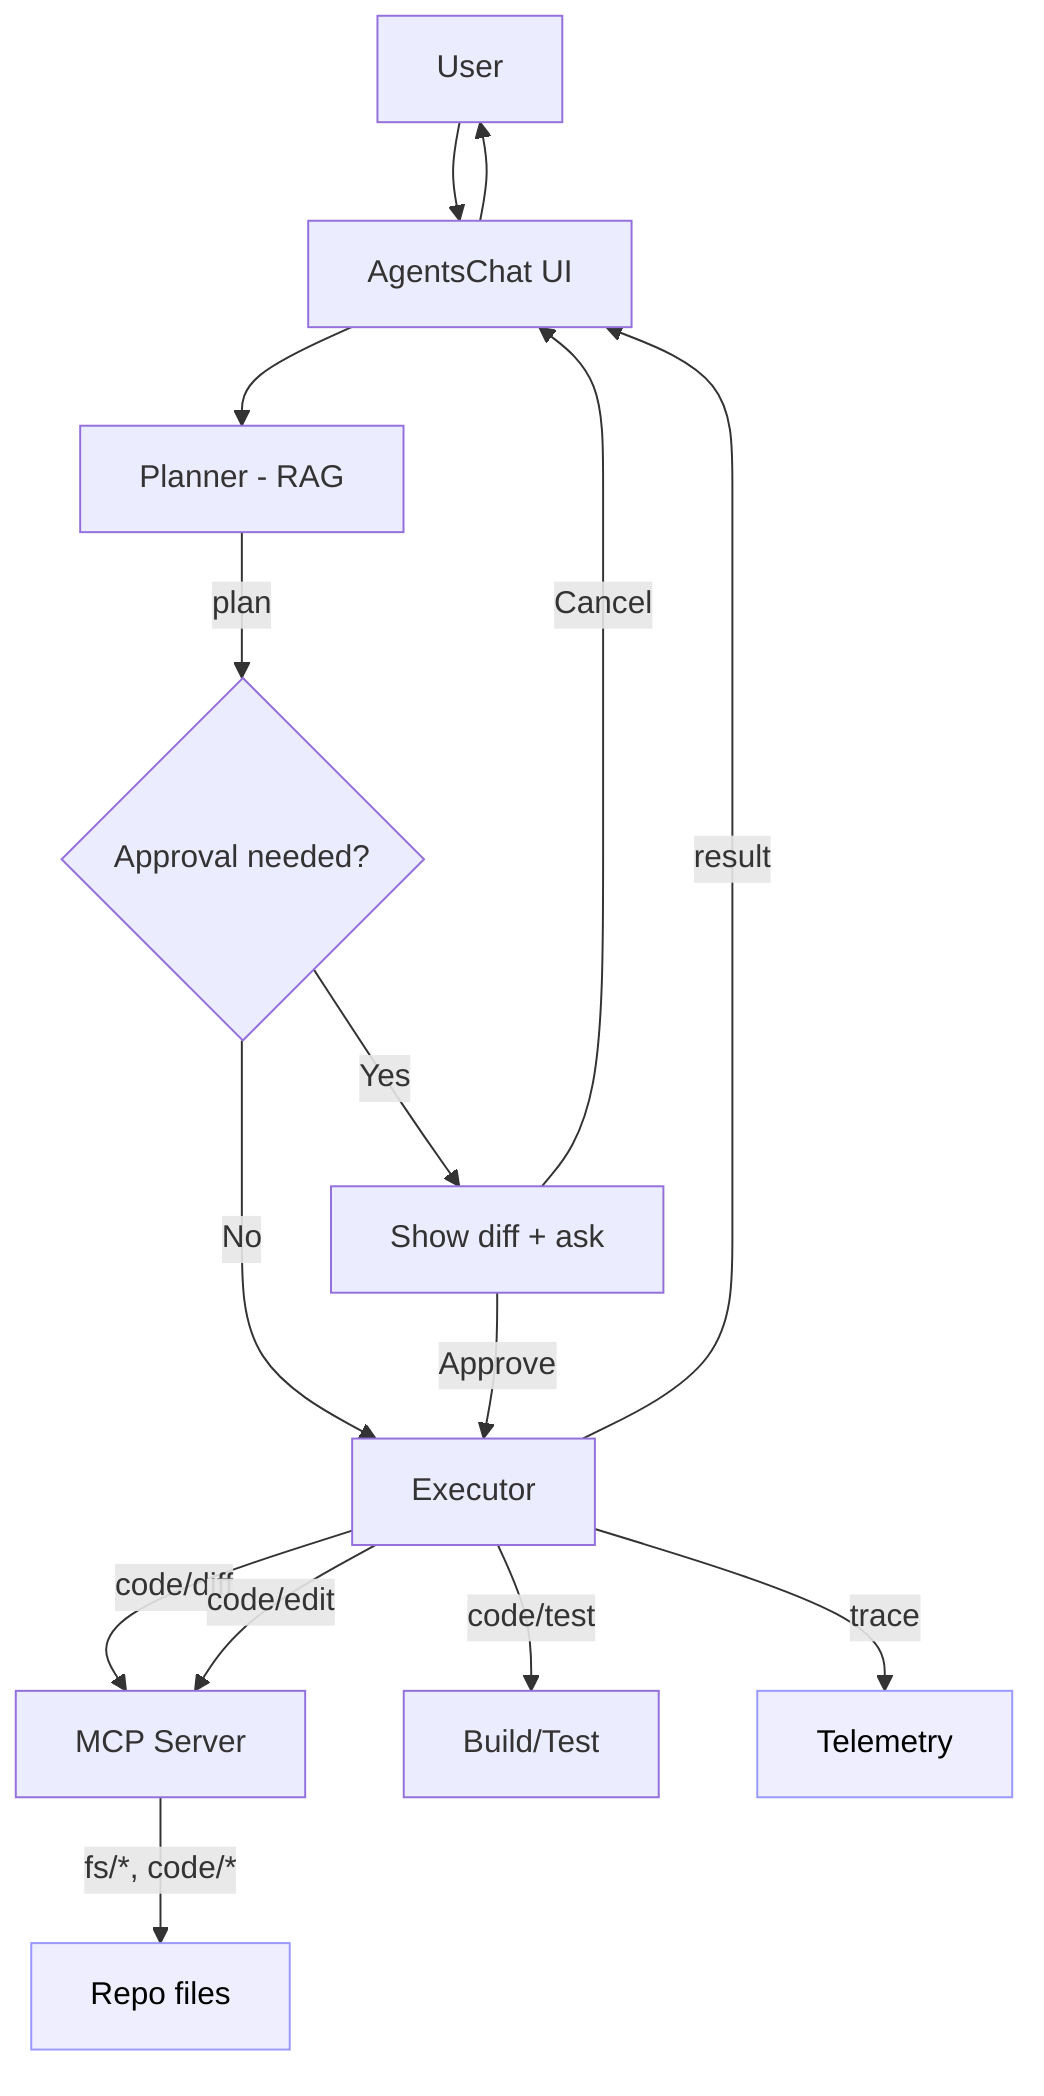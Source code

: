 flowchart TB
 U[User] --> UI[AgentsChat UI]
 UI --> P[Planner - RAG]
 P -->|plan| A{Approval needed?}
 A -- No --> E[Executor]
 A -- Yes --> D[Show diff + ask]
 D -- Approve --> E
 D -- Cancel --> UI
 E -->|code/diff| MCP[MCP Server]
 E -->|code/edit| MCP
 MCP -->|fs/*, code/*| Repo[Repo files]
 E -->|code/test| Test[Build/Test]
 E -->|trace| T[Telemetry]
 E -->|result| UI
 UI --> U
 classDef store fill:#eef,stroke:#99f,color:#000;
 class Repo,T store;
